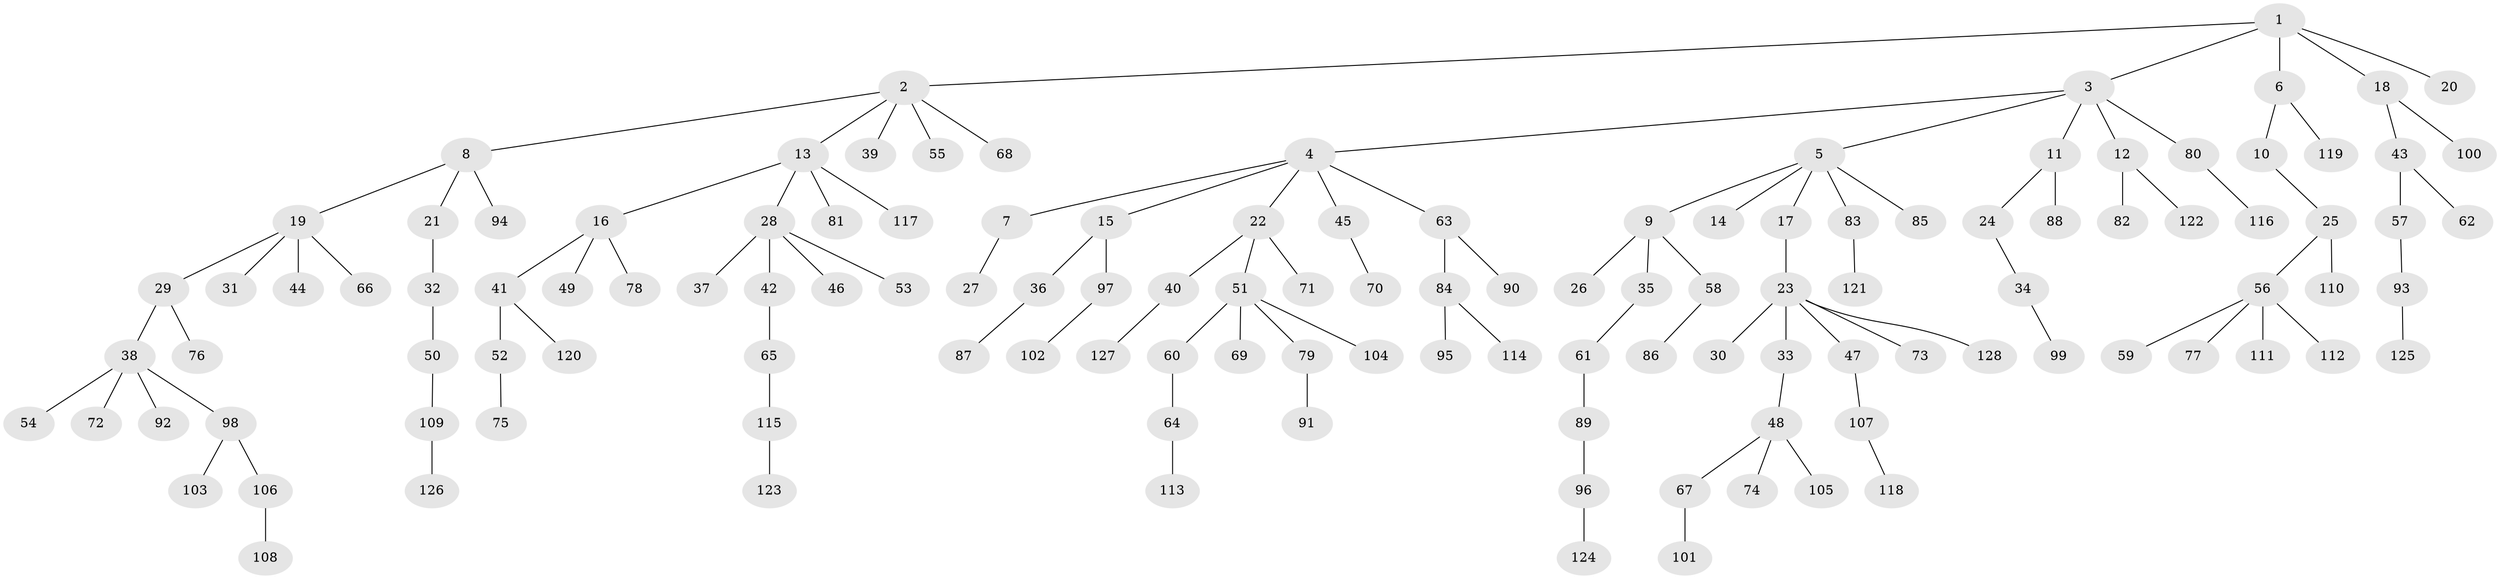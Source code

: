 // coarse degree distribution, {9: 0.010869565217391304, 7: 0.021739130434782608, 8: 0.010869565217391304, 3: 0.10869565217391304, 2: 0.15217391304347827, 4: 0.05434782608695652, 1: 0.6086956521739131, 6: 0.021739130434782608, 5: 0.010869565217391304}
// Generated by graph-tools (version 1.1) at 2025/52/02/27/25 19:52:12]
// undirected, 128 vertices, 127 edges
graph export_dot {
graph [start="1"]
  node [color=gray90,style=filled];
  1;
  2;
  3;
  4;
  5;
  6;
  7;
  8;
  9;
  10;
  11;
  12;
  13;
  14;
  15;
  16;
  17;
  18;
  19;
  20;
  21;
  22;
  23;
  24;
  25;
  26;
  27;
  28;
  29;
  30;
  31;
  32;
  33;
  34;
  35;
  36;
  37;
  38;
  39;
  40;
  41;
  42;
  43;
  44;
  45;
  46;
  47;
  48;
  49;
  50;
  51;
  52;
  53;
  54;
  55;
  56;
  57;
  58;
  59;
  60;
  61;
  62;
  63;
  64;
  65;
  66;
  67;
  68;
  69;
  70;
  71;
  72;
  73;
  74;
  75;
  76;
  77;
  78;
  79;
  80;
  81;
  82;
  83;
  84;
  85;
  86;
  87;
  88;
  89;
  90;
  91;
  92;
  93;
  94;
  95;
  96;
  97;
  98;
  99;
  100;
  101;
  102;
  103;
  104;
  105;
  106;
  107;
  108;
  109;
  110;
  111;
  112;
  113;
  114;
  115;
  116;
  117;
  118;
  119;
  120;
  121;
  122;
  123;
  124;
  125;
  126;
  127;
  128;
  1 -- 2;
  1 -- 3;
  1 -- 6;
  1 -- 18;
  1 -- 20;
  2 -- 8;
  2 -- 13;
  2 -- 39;
  2 -- 55;
  2 -- 68;
  3 -- 4;
  3 -- 5;
  3 -- 11;
  3 -- 12;
  3 -- 80;
  4 -- 7;
  4 -- 15;
  4 -- 22;
  4 -- 45;
  4 -- 63;
  5 -- 9;
  5 -- 14;
  5 -- 17;
  5 -- 83;
  5 -- 85;
  6 -- 10;
  6 -- 119;
  7 -- 27;
  8 -- 19;
  8 -- 21;
  8 -- 94;
  9 -- 26;
  9 -- 35;
  9 -- 58;
  10 -- 25;
  11 -- 24;
  11 -- 88;
  12 -- 82;
  12 -- 122;
  13 -- 16;
  13 -- 28;
  13 -- 81;
  13 -- 117;
  15 -- 36;
  15 -- 97;
  16 -- 41;
  16 -- 49;
  16 -- 78;
  17 -- 23;
  18 -- 43;
  18 -- 100;
  19 -- 29;
  19 -- 31;
  19 -- 44;
  19 -- 66;
  21 -- 32;
  22 -- 40;
  22 -- 51;
  22 -- 71;
  23 -- 30;
  23 -- 33;
  23 -- 47;
  23 -- 73;
  23 -- 128;
  24 -- 34;
  25 -- 56;
  25 -- 110;
  28 -- 37;
  28 -- 42;
  28 -- 46;
  28 -- 53;
  29 -- 38;
  29 -- 76;
  32 -- 50;
  33 -- 48;
  34 -- 99;
  35 -- 61;
  36 -- 87;
  38 -- 54;
  38 -- 72;
  38 -- 92;
  38 -- 98;
  40 -- 127;
  41 -- 52;
  41 -- 120;
  42 -- 65;
  43 -- 57;
  43 -- 62;
  45 -- 70;
  47 -- 107;
  48 -- 67;
  48 -- 74;
  48 -- 105;
  50 -- 109;
  51 -- 60;
  51 -- 69;
  51 -- 79;
  51 -- 104;
  52 -- 75;
  56 -- 59;
  56 -- 77;
  56 -- 111;
  56 -- 112;
  57 -- 93;
  58 -- 86;
  60 -- 64;
  61 -- 89;
  63 -- 84;
  63 -- 90;
  64 -- 113;
  65 -- 115;
  67 -- 101;
  79 -- 91;
  80 -- 116;
  83 -- 121;
  84 -- 95;
  84 -- 114;
  89 -- 96;
  93 -- 125;
  96 -- 124;
  97 -- 102;
  98 -- 103;
  98 -- 106;
  106 -- 108;
  107 -- 118;
  109 -- 126;
  115 -- 123;
}
